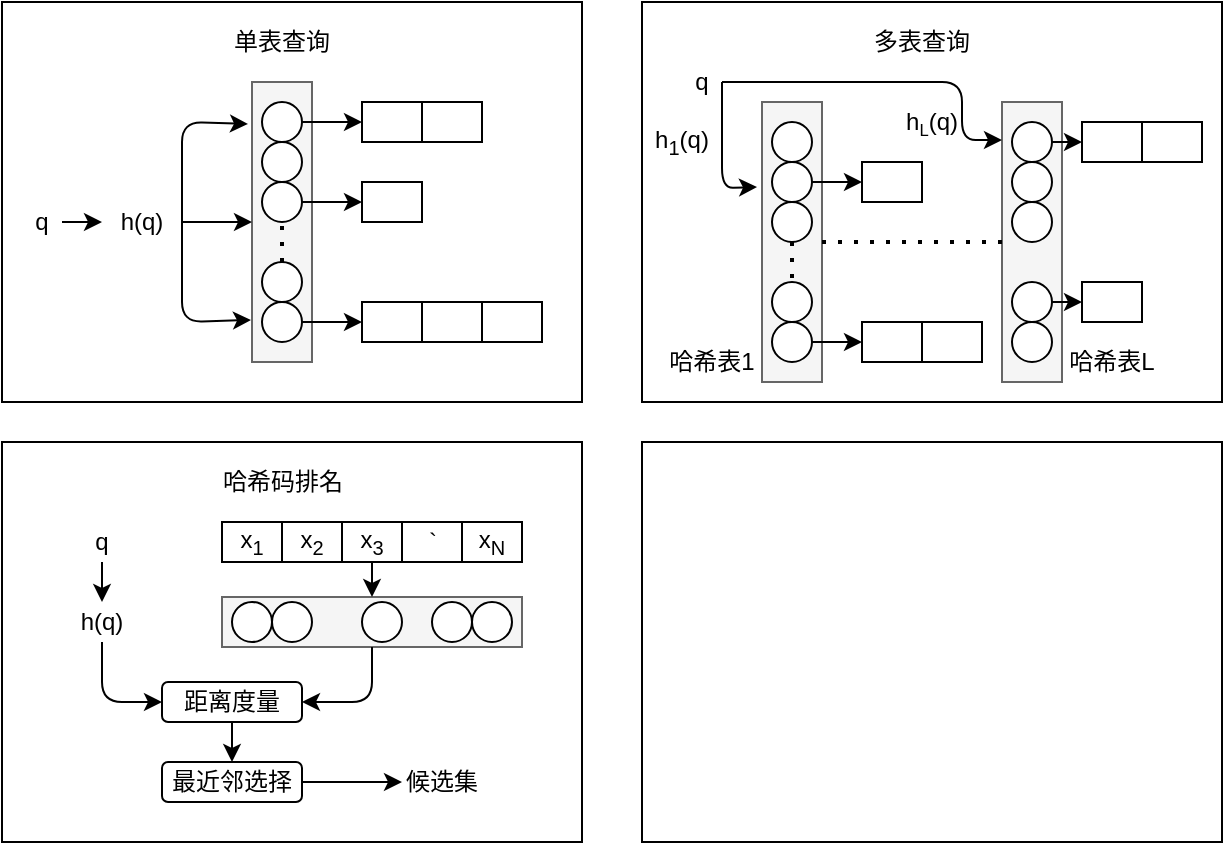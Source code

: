 <mxfile version="14.6.9" type="github">
  <diagram id="uzVWuI1P-TR0KRMASuwx" name="Page-1">
    <mxGraphModel dx="942" dy="624" grid="1" gridSize="10" guides="1" tooltips="1" connect="1" arrows="1" fold="1" page="1" pageScale="1" pageWidth="827" pageHeight="1169" math="0" shadow="0">
      <root>
        <mxCell id="0" />
        <mxCell id="1" parent="0" />
        <mxCell id="XByTLXD1ZILqwCPSWzRJ-2" value="" style="rounded=0;whiteSpace=wrap;html=1;" vertex="1" parent="1">
          <mxGeometry x="120" y="120" width="290" height="200" as="geometry" />
        </mxCell>
        <mxCell id="XByTLXD1ZILqwCPSWzRJ-3" value="" style="rounded=0;whiteSpace=wrap;html=1;" vertex="1" parent="1">
          <mxGeometry x="440" y="120" width="290" height="200" as="geometry" />
        </mxCell>
        <mxCell id="XByTLXD1ZILqwCPSWzRJ-4" value="" style="rounded=0;whiteSpace=wrap;html=1;" vertex="1" parent="1">
          <mxGeometry x="120" y="340" width="290" height="200" as="geometry" />
        </mxCell>
        <mxCell id="XByTLXD1ZILqwCPSWzRJ-5" value="" style="rounded=0;whiteSpace=wrap;html=1;" vertex="1" parent="1">
          <mxGeometry x="440" y="340" width="290" height="200" as="geometry" />
        </mxCell>
        <mxCell id="XByTLXD1ZILqwCPSWzRJ-6" value="单表查询" style="text;html=1;strokeColor=none;fillColor=none;align=center;verticalAlign=middle;whiteSpace=wrap;rounded=0;" vertex="1" parent="1">
          <mxGeometry x="230" y="130" width="60" height="20" as="geometry" />
        </mxCell>
        <mxCell id="XByTLXD1ZILqwCPSWzRJ-7" value="多表查询" style="text;html=1;strokeColor=none;fillColor=none;align=center;verticalAlign=middle;whiteSpace=wrap;rounded=0;" vertex="1" parent="1">
          <mxGeometry x="555" y="130" width="50" height="20" as="geometry" />
        </mxCell>
        <mxCell id="XByTLXD1ZILqwCPSWzRJ-8" value="" style="rounded=0;whiteSpace=wrap;html=1;fillColor=#f5f5f5;strokeColor=#666666;fontColor=#333333;" vertex="1" parent="1">
          <mxGeometry x="245" y="160" width="30" height="140" as="geometry" />
        </mxCell>
        <mxCell id="XByTLXD1ZILqwCPSWzRJ-9" value="q" style="text;html=1;strokeColor=none;fillColor=none;align=center;verticalAlign=middle;whiteSpace=wrap;rounded=0;" vertex="1" parent="1">
          <mxGeometry x="130" y="220" width="20" height="20" as="geometry" />
        </mxCell>
        <mxCell id="XByTLXD1ZILqwCPSWzRJ-10" value="h(q)" style="text;html=1;strokeColor=none;fillColor=none;align=center;verticalAlign=middle;whiteSpace=wrap;rounded=0;" vertex="1" parent="1">
          <mxGeometry x="170" y="220" width="40" height="20" as="geometry" />
        </mxCell>
        <mxCell id="XByTLXD1ZILqwCPSWzRJ-11" value="" style="endArrow=classic;html=1;exitX=1;exitY=0.5;exitDx=0;exitDy=0;entryX=0;entryY=0.5;entryDx=0;entryDy=0;" edge="1" parent="1" source="XByTLXD1ZILqwCPSWzRJ-9" target="XByTLXD1ZILqwCPSWzRJ-10">
          <mxGeometry width="50" height="50" relative="1" as="geometry">
            <mxPoint x="160" y="310" as="sourcePoint" />
            <mxPoint x="210" y="260" as="targetPoint" />
          </mxGeometry>
        </mxCell>
        <mxCell id="XByTLXD1ZILqwCPSWzRJ-12" value="" style="endArrow=classic;html=1;exitX=1;exitY=0.5;exitDx=0;exitDy=0;entryX=0;entryY=0.5;entryDx=0;entryDy=0;" edge="1" parent="1" source="XByTLXD1ZILqwCPSWzRJ-10" target="XByTLXD1ZILqwCPSWzRJ-8">
          <mxGeometry width="50" height="50" relative="1" as="geometry">
            <mxPoint x="200" y="260" as="sourcePoint" />
            <mxPoint x="250" y="210" as="targetPoint" />
          </mxGeometry>
        </mxCell>
        <mxCell id="XByTLXD1ZILqwCPSWzRJ-13" value="" style="endArrow=classic;html=1;exitX=1;exitY=0.5;exitDx=0;exitDy=0;entryX=-0.067;entryY=0.15;entryDx=0;entryDy=0;entryPerimeter=0;" edge="1" parent="1" source="XByTLXD1ZILqwCPSWzRJ-10" target="XByTLXD1ZILqwCPSWzRJ-8">
          <mxGeometry width="50" height="50" relative="1" as="geometry">
            <mxPoint x="180" y="310" as="sourcePoint" />
            <mxPoint x="60" y="310" as="targetPoint" />
            <Array as="points">
              <mxPoint x="210" y="180" />
            </Array>
          </mxGeometry>
        </mxCell>
        <mxCell id="XByTLXD1ZILqwCPSWzRJ-14" value="" style="endArrow=classic;html=1;exitX=1;exitY=0.5;exitDx=0;exitDy=0;entryX=-0.017;entryY=0.85;entryDx=0;entryDy=0;entryPerimeter=0;" edge="1" parent="1" source="XByTLXD1ZILqwCPSWzRJ-10" target="XByTLXD1ZILqwCPSWzRJ-8">
          <mxGeometry width="50" height="50" relative="1" as="geometry">
            <mxPoint x="180" y="310" as="sourcePoint" />
            <mxPoint x="230" y="260" as="targetPoint" />
            <Array as="points">
              <mxPoint x="210" y="280" />
            </Array>
          </mxGeometry>
        </mxCell>
        <mxCell id="XByTLXD1ZILqwCPSWzRJ-15" value="" style="ellipse;whiteSpace=wrap;html=1;aspect=fixed;" vertex="1" parent="1">
          <mxGeometry x="250" y="170" width="20" height="20" as="geometry" />
        </mxCell>
        <mxCell id="XByTLXD1ZILqwCPSWzRJ-16" value="" style="ellipse;whiteSpace=wrap;html=1;aspect=fixed;" vertex="1" parent="1">
          <mxGeometry x="250" y="190" width="20" height="20" as="geometry" />
        </mxCell>
        <mxCell id="XByTLXD1ZILqwCPSWzRJ-17" value="" style="ellipse;whiteSpace=wrap;html=1;aspect=fixed;" vertex="1" parent="1">
          <mxGeometry x="250" y="210" width="20" height="20" as="geometry" />
        </mxCell>
        <mxCell id="XByTLXD1ZILqwCPSWzRJ-19" value="" style="ellipse;whiteSpace=wrap;html=1;aspect=fixed;" vertex="1" parent="1">
          <mxGeometry x="250" y="270" width="20" height="20" as="geometry" />
        </mxCell>
        <mxCell id="XByTLXD1ZILqwCPSWzRJ-20" value="" style="ellipse;whiteSpace=wrap;html=1;aspect=fixed;" vertex="1" parent="1">
          <mxGeometry x="250" y="250" width="20" height="20" as="geometry" />
        </mxCell>
        <mxCell id="XByTLXD1ZILqwCPSWzRJ-22" value="" style="endArrow=none;dashed=1;html=1;dashPattern=1 3;strokeWidth=2;entryX=0.5;entryY=1;entryDx=0;entryDy=0;exitX=0.5;exitY=0;exitDx=0;exitDy=0;" edge="1" parent="1" source="XByTLXD1ZILqwCPSWzRJ-20" target="XByTLXD1ZILqwCPSWzRJ-17">
          <mxGeometry width="50" height="50" relative="1" as="geometry">
            <mxPoint x="390" y="330" as="sourcePoint" />
            <mxPoint x="440" y="280" as="targetPoint" />
          </mxGeometry>
        </mxCell>
        <mxCell id="XByTLXD1ZILqwCPSWzRJ-25" value="" style="endArrow=classic;html=1;entryX=0;entryY=0.5;entryDx=0;entryDy=0;" edge="1" parent="1" source="XByTLXD1ZILqwCPSWzRJ-15" target="XByTLXD1ZILqwCPSWzRJ-26">
          <mxGeometry width="50" height="50" relative="1" as="geometry">
            <mxPoint x="390" y="330" as="sourcePoint" />
            <mxPoint x="440" y="280" as="targetPoint" />
          </mxGeometry>
        </mxCell>
        <mxCell id="XByTLXD1ZILqwCPSWzRJ-26" value="" style="rounded=0;whiteSpace=wrap;html=1;" vertex="1" parent="1">
          <mxGeometry x="300" y="170" width="30" height="20" as="geometry" />
        </mxCell>
        <mxCell id="XByTLXD1ZILqwCPSWzRJ-28" value="" style="rounded=0;whiteSpace=wrap;html=1;" vertex="1" parent="1">
          <mxGeometry x="330" y="170" width="30" height="20" as="geometry" />
        </mxCell>
        <mxCell id="XByTLXD1ZILqwCPSWzRJ-29" value="" style="rounded=0;whiteSpace=wrap;html=1;" vertex="1" parent="1">
          <mxGeometry x="300" y="270" width="30" height="20" as="geometry" />
        </mxCell>
        <mxCell id="XByTLXD1ZILqwCPSWzRJ-30" value="" style="rounded=0;whiteSpace=wrap;html=1;" vertex="1" parent="1">
          <mxGeometry x="330" y="270" width="30" height="20" as="geometry" />
        </mxCell>
        <mxCell id="XByTLXD1ZILqwCPSWzRJ-31" value="" style="rounded=0;whiteSpace=wrap;html=1;" vertex="1" parent="1">
          <mxGeometry x="360" y="270" width="30" height="20" as="geometry" />
        </mxCell>
        <mxCell id="XByTLXD1ZILqwCPSWzRJ-32" value="" style="endArrow=classic;html=1;exitX=1;exitY=0.5;exitDx=0;exitDy=0;" edge="1" parent="1" source="XByTLXD1ZILqwCPSWzRJ-19">
          <mxGeometry width="50" height="50" relative="1" as="geometry">
            <mxPoint x="390" y="330" as="sourcePoint" />
            <mxPoint x="300" y="280" as="targetPoint" />
          </mxGeometry>
        </mxCell>
        <mxCell id="XByTLXD1ZILqwCPSWzRJ-33" value="" style="rounded=0;whiteSpace=wrap;html=1;" vertex="1" parent="1">
          <mxGeometry x="300" y="210" width="30" height="20" as="geometry" />
        </mxCell>
        <mxCell id="XByTLXD1ZILqwCPSWzRJ-34" value="" style="endArrow=classic;html=1;entryX=0;entryY=0.5;entryDx=0;entryDy=0;exitX=1;exitY=0.5;exitDx=0;exitDy=0;" edge="1" parent="1" source="XByTLXD1ZILqwCPSWzRJ-17" target="XByTLXD1ZILqwCPSWzRJ-33">
          <mxGeometry width="50" height="50" relative="1" as="geometry">
            <mxPoint x="280" y="190" as="sourcePoint" />
            <mxPoint x="310" y="190" as="targetPoint" />
          </mxGeometry>
        </mxCell>
        <mxCell id="XByTLXD1ZILqwCPSWzRJ-35" value="哈希码排名" style="text;html=1;strokeColor=none;fillColor=none;align=center;verticalAlign=middle;whiteSpace=wrap;rounded=0;" vertex="1" parent="1">
          <mxGeometry x="227.5" y="350" width="65" height="20" as="geometry" />
        </mxCell>
        <mxCell id="XByTLXD1ZILqwCPSWzRJ-41" value="" style="rounded=0;whiteSpace=wrap;html=1;fillColor=#f5f5f5;strokeColor=#666666;fontColor=#333333;" vertex="1" parent="1">
          <mxGeometry x="500" y="170" width="30" height="140" as="geometry" />
        </mxCell>
        <mxCell id="XByTLXD1ZILqwCPSWzRJ-42" value="" style="ellipse;whiteSpace=wrap;html=1;aspect=fixed;" vertex="1" parent="1">
          <mxGeometry x="505" y="180" width="20" height="20" as="geometry" />
        </mxCell>
        <mxCell id="XByTLXD1ZILqwCPSWzRJ-43" value="" style="ellipse;whiteSpace=wrap;html=1;aspect=fixed;" vertex="1" parent="1">
          <mxGeometry x="505" y="220" width="20" height="20" as="geometry" />
        </mxCell>
        <mxCell id="XByTLXD1ZILqwCPSWzRJ-44" value="" style="ellipse;whiteSpace=wrap;html=1;aspect=fixed;" vertex="1" parent="1">
          <mxGeometry x="505" y="260" width="20" height="20" as="geometry" />
        </mxCell>
        <mxCell id="XByTLXD1ZILqwCPSWzRJ-45" value="" style="rounded=0;whiteSpace=wrap;html=1;fillColor=#f5f5f5;strokeColor=#666666;fontColor=#333333;" vertex="1" parent="1">
          <mxGeometry x="620" y="170" width="30" height="140" as="geometry" />
        </mxCell>
        <mxCell id="XByTLXD1ZILqwCPSWzRJ-46" value="" style="ellipse;whiteSpace=wrap;html=1;aspect=fixed;" vertex="1" parent="1">
          <mxGeometry x="625" y="180" width="20" height="20" as="geometry" />
        </mxCell>
        <mxCell id="XByTLXD1ZILqwCPSWzRJ-47" value="" style="ellipse;whiteSpace=wrap;html=1;aspect=fixed;" vertex="1" parent="1">
          <mxGeometry x="625" y="220" width="20" height="20" as="geometry" />
        </mxCell>
        <mxCell id="XByTLXD1ZILqwCPSWzRJ-48" value="" style="ellipse;whiteSpace=wrap;html=1;aspect=fixed;" vertex="1" parent="1">
          <mxGeometry x="625" y="260" width="20" height="20" as="geometry" />
        </mxCell>
        <mxCell id="XByTLXD1ZILqwCPSWzRJ-49" value="" style="ellipse;whiteSpace=wrap;html=1;aspect=fixed;" vertex="1" parent="1">
          <mxGeometry x="505" y="200" width="20" height="20" as="geometry" />
        </mxCell>
        <mxCell id="XByTLXD1ZILqwCPSWzRJ-50" value="" style="ellipse;whiteSpace=wrap;html=1;aspect=fixed;" vertex="1" parent="1">
          <mxGeometry x="505" y="280" width="20" height="20" as="geometry" />
        </mxCell>
        <mxCell id="XByTLXD1ZILqwCPSWzRJ-51" value="" style="ellipse;whiteSpace=wrap;html=1;aspect=fixed;" vertex="1" parent="1">
          <mxGeometry x="625" y="200" width="20" height="20" as="geometry" />
        </mxCell>
        <mxCell id="XByTLXD1ZILqwCPSWzRJ-52" value="" style="ellipse;whiteSpace=wrap;html=1;aspect=fixed;" vertex="1" parent="1">
          <mxGeometry x="625" y="280" width="20" height="20" as="geometry" />
        </mxCell>
        <mxCell id="XByTLXD1ZILqwCPSWzRJ-54" value="q" style="text;html=1;strokeColor=none;fillColor=none;align=center;verticalAlign=middle;whiteSpace=wrap;rounded=0;" vertex="1" parent="1">
          <mxGeometry x="460" y="150" width="20" height="20" as="geometry" />
        </mxCell>
        <mxCell id="XByTLXD1ZILqwCPSWzRJ-55" value="" style="endArrow=classic;html=1;exitX=1;exitY=0.5;exitDx=0;exitDy=0;entryX=0;entryY=0.136;entryDx=0;entryDy=0;entryPerimeter=0;" edge="1" parent="1" source="XByTLXD1ZILqwCPSWzRJ-54" target="XByTLXD1ZILqwCPSWzRJ-45">
          <mxGeometry width="50" height="50" relative="1" as="geometry">
            <mxPoint x="560" y="80" as="sourcePoint" />
            <mxPoint x="610" y="30" as="targetPoint" />
            <Array as="points">
              <mxPoint x="600" y="160" />
              <mxPoint x="600" y="189" />
            </Array>
          </mxGeometry>
        </mxCell>
        <mxCell id="XByTLXD1ZILqwCPSWzRJ-56" value="" style="endArrow=classic;html=1;exitX=1;exitY=0.5;exitDx=0;exitDy=0;entryX=-0.083;entryY=0.304;entryDx=0;entryDy=0;entryPerimeter=0;" edge="1" parent="1" source="XByTLXD1ZILqwCPSWzRJ-54" target="XByTLXD1ZILqwCPSWzRJ-41">
          <mxGeometry width="50" height="50" relative="1" as="geometry">
            <mxPoint x="270" y="70" as="sourcePoint" />
            <mxPoint x="320" y="20" as="targetPoint" />
            <Array as="points">
              <mxPoint x="480" y="213" />
            </Array>
          </mxGeometry>
        </mxCell>
        <mxCell id="XByTLXD1ZILqwCPSWzRJ-57" value="" style="endArrow=none;dashed=1;html=1;dashPattern=1 3;strokeWidth=2;entryX=0.5;entryY=0;entryDx=0;entryDy=0;exitX=0.5;exitY=1;exitDx=0;exitDy=0;" edge="1" parent="1" source="XByTLXD1ZILqwCPSWzRJ-43" target="XByTLXD1ZILqwCPSWzRJ-44">
          <mxGeometry width="50" height="50" relative="1" as="geometry">
            <mxPoint x="560" y="60" as="sourcePoint" />
            <mxPoint x="610" y="10" as="targetPoint" />
          </mxGeometry>
        </mxCell>
        <mxCell id="XByTLXD1ZILqwCPSWzRJ-58" value="" style="endArrow=none;dashed=1;html=1;dashPattern=1 3;strokeWidth=2;exitX=1;exitY=0.5;exitDx=0;exitDy=0;entryX=0;entryY=0.5;entryDx=0;entryDy=0;" edge="1" parent="1" source="XByTLXD1ZILqwCPSWzRJ-41" target="XByTLXD1ZILqwCPSWzRJ-45">
          <mxGeometry width="50" height="50" relative="1" as="geometry">
            <mxPoint x="550" y="270" as="sourcePoint" />
            <mxPoint x="600" y="220" as="targetPoint" />
          </mxGeometry>
        </mxCell>
        <mxCell id="XByTLXD1ZILqwCPSWzRJ-59" value="" style="rounded=0;whiteSpace=wrap;html=1;" vertex="1" parent="1">
          <mxGeometry x="550" y="200" width="30" height="20" as="geometry" />
        </mxCell>
        <mxCell id="XByTLXD1ZILqwCPSWzRJ-60" value="" style="endArrow=classic;html=1;exitX=1;exitY=0.5;exitDx=0;exitDy=0;entryX=0;entryY=0.5;entryDx=0;entryDy=0;" edge="1" parent="1" source="XByTLXD1ZILqwCPSWzRJ-49" target="XByTLXD1ZILqwCPSWzRJ-59">
          <mxGeometry width="50" height="50" relative="1" as="geometry">
            <mxPoint x="580" y="60" as="sourcePoint" />
            <mxPoint x="630" y="10" as="targetPoint" />
          </mxGeometry>
        </mxCell>
        <mxCell id="XByTLXD1ZILqwCPSWzRJ-61" value="" style="rounded=0;whiteSpace=wrap;html=1;" vertex="1" parent="1">
          <mxGeometry x="550" y="280" width="30" height="20" as="geometry" />
        </mxCell>
        <mxCell id="XByTLXD1ZILqwCPSWzRJ-62" value="" style="endArrow=classic;html=1;exitX=1;exitY=0.5;exitDx=0;exitDy=0;entryX=0;entryY=0.5;entryDx=0;entryDy=0;" edge="1" parent="1" source="XByTLXD1ZILqwCPSWzRJ-50" target="XByTLXD1ZILqwCPSWzRJ-61">
          <mxGeometry width="50" height="50" relative="1" as="geometry">
            <mxPoint x="540" y="380" as="sourcePoint" />
            <mxPoint x="590" y="330" as="targetPoint" />
          </mxGeometry>
        </mxCell>
        <mxCell id="XByTLXD1ZILqwCPSWzRJ-63" value="" style="rounded=0;whiteSpace=wrap;html=1;" vertex="1" parent="1">
          <mxGeometry x="580" y="280" width="30" height="20" as="geometry" />
        </mxCell>
        <mxCell id="XByTLXD1ZILqwCPSWzRJ-64" value="" style="rounded=0;whiteSpace=wrap;html=1;" vertex="1" parent="1">
          <mxGeometry x="660" y="180" width="30" height="20" as="geometry" />
        </mxCell>
        <mxCell id="XByTLXD1ZILqwCPSWzRJ-65" value="" style="rounded=0;whiteSpace=wrap;html=1;" vertex="1" parent="1">
          <mxGeometry x="690" y="180" width="30" height="20" as="geometry" />
        </mxCell>
        <mxCell id="XByTLXD1ZILqwCPSWzRJ-66" value="" style="endArrow=classic;html=1;exitX=1;exitY=0.5;exitDx=0;exitDy=0;entryX=0;entryY=0.5;entryDx=0;entryDy=0;" edge="1" parent="1" source="XByTLXD1ZILqwCPSWzRJ-46" target="XByTLXD1ZILqwCPSWzRJ-64">
          <mxGeometry width="50" height="50" relative="1" as="geometry">
            <mxPoint x="730" y="90" as="sourcePoint" />
            <mxPoint x="780" y="40" as="targetPoint" />
          </mxGeometry>
        </mxCell>
        <mxCell id="XByTLXD1ZILqwCPSWzRJ-67" value="" style="rounded=0;whiteSpace=wrap;html=1;" vertex="1" parent="1">
          <mxGeometry x="660" y="260" width="30" height="20" as="geometry" />
        </mxCell>
        <mxCell id="XByTLXD1ZILqwCPSWzRJ-68" value="" style="endArrow=classic;html=1;exitX=1;exitY=0.5;exitDx=0;exitDy=0;entryX=0;entryY=0.5;entryDx=0;entryDy=0;" edge="1" parent="1" source="XByTLXD1ZILqwCPSWzRJ-48" target="XByTLXD1ZILqwCPSWzRJ-67">
          <mxGeometry width="50" height="50" relative="1" as="geometry">
            <mxPoint x="680" y="90" as="sourcePoint" />
            <mxPoint x="730" y="40" as="targetPoint" />
          </mxGeometry>
        </mxCell>
        <mxCell id="XByTLXD1ZILqwCPSWzRJ-69" value="哈希表1" style="text;html=1;strokeColor=none;fillColor=none;align=center;verticalAlign=middle;whiteSpace=wrap;rounded=0;" vertex="1" parent="1">
          <mxGeometry x="450" y="290" width="50" height="20" as="geometry" />
        </mxCell>
        <mxCell id="XByTLXD1ZILqwCPSWzRJ-70" value="h&lt;sub&gt;1&lt;/sub&gt;(q)" style="text;html=1;strokeColor=none;fillColor=none;align=center;verticalAlign=middle;whiteSpace=wrap;rounded=0;" vertex="1" parent="1">
          <mxGeometry x="440" y="180" width="40" height="20" as="geometry" />
        </mxCell>
        <mxCell id="XByTLXD1ZILqwCPSWzRJ-71" value="h&lt;span style=&quot;font-size: 10px&quot;&gt;&lt;sub&gt;L&lt;/sub&gt;&lt;/span&gt;(q)" style="text;html=1;strokeColor=none;fillColor=none;align=center;verticalAlign=middle;whiteSpace=wrap;rounded=0;" vertex="1" parent="1">
          <mxGeometry x="565" y="170" width="40" height="20" as="geometry" />
        </mxCell>
        <mxCell id="XByTLXD1ZILqwCPSWzRJ-72" value="哈希表L" style="text;html=1;strokeColor=none;fillColor=none;align=center;verticalAlign=middle;whiteSpace=wrap;rounded=0;" vertex="1" parent="1">
          <mxGeometry x="650" y="290" width="50" height="20" as="geometry" />
        </mxCell>
        <mxCell id="XByTLXD1ZILqwCPSWzRJ-73" value="q" style="text;html=1;strokeColor=none;fillColor=none;align=center;verticalAlign=middle;whiteSpace=wrap;rounded=0;" vertex="1" parent="1">
          <mxGeometry x="150" y="380" width="40" height="20" as="geometry" />
        </mxCell>
        <mxCell id="XByTLXD1ZILqwCPSWzRJ-74" value="h(q)" style="text;html=1;strokeColor=none;fillColor=none;align=center;verticalAlign=middle;whiteSpace=wrap;rounded=0;" vertex="1" parent="1">
          <mxGeometry x="150" y="420" width="40" height="20" as="geometry" />
        </mxCell>
        <mxCell id="XByTLXD1ZILqwCPSWzRJ-75" value="" style="endArrow=classic;html=1;exitX=0.5;exitY=1;exitDx=0;exitDy=0;entryX=0.5;entryY=0;entryDx=0;entryDy=0;" edge="1" parent="1" source="XByTLXD1ZILqwCPSWzRJ-73" target="XByTLXD1ZILqwCPSWzRJ-74">
          <mxGeometry width="50" height="50" relative="1" as="geometry">
            <mxPoint x="50" y="430" as="sourcePoint" />
            <mxPoint x="100" y="380" as="targetPoint" />
          </mxGeometry>
        </mxCell>
        <mxCell id="XByTLXD1ZILqwCPSWzRJ-76" value="距离度量" style="rounded=1;whiteSpace=wrap;html=1;" vertex="1" parent="1">
          <mxGeometry x="200" y="460" width="70" height="20" as="geometry" />
        </mxCell>
        <mxCell id="XByTLXD1ZILqwCPSWzRJ-78" value="" style="endArrow=classic;html=1;exitX=0.5;exitY=1;exitDx=0;exitDy=0;entryX=0;entryY=0.5;entryDx=0;entryDy=0;" edge="1" parent="1" source="XByTLXD1ZILqwCPSWzRJ-74" target="XByTLXD1ZILqwCPSWzRJ-76">
          <mxGeometry width="50" height="50" relative="1" as="geometry">
            <mxPoint x="30" y="460" as="sourcePoint" />
            <mxPoint x="80" y="410" as="targetPoint" />
            <Array as="points">
              <mxPoint x="170" y="470" />
            </Array>
          </mxGeometry>
        </mxCell>
        <mxCell id="XByTLXD1ZILqwCPSWzRJ-80" value="x&lt;sub&gt;1&lt;/sub&gt;" style="rounded=0;whiteSpace=wrap;html=1;" vertex="1" parent="1">
          <mxGeometry x="230" y="380" width="30" height="20" as="geometry" />
        </mxCell>
        <mxCell id="XByTLXD1ZILqwCPSWzRJ-81" value="x&lt;sub&gt;2&lt;/sub&gt;" style="rounded=0;whiteSpace=wrap;html=1;" vertex="1" parent="1">
          <mxGeometry x="260" y="380" width="30" height="20" as="geometry" />
        </mxCell>
        <mxCell id="XByTLXD1ZILqwCPSWzRJ-82" value="x&lt;sub&gt;3&lt;/sub&gt;" style="rounded=0;whiteSpace=wrap;html=1;" vertex="1" parent="1">
          <mxGeometry x="290" y="380" width="30" height="20" as="geometry" />
        </mxCell>
        <mxCell id="XByTLXD1ZILqwCPSWzRJ-83" value="```" style="rounded=0;whiteSpace=wrap;html=1;" vertex="1" parent="1">
          <mxGeometry x="320" y="380" width="30" height="20" as="geometry" />
        </mxCell>
        <mxCell id="XByTLXD1ZILqwCPSWzRJ-84" value="x&lt;sub&gt;N&lt;/sub&gt;" style="rounded=0;whiteSpace=wrap;html=1;" vertex="1" parent="1">
          <mxGeometry x="350" y="380" width="30" height="20" as="geometry" />
        </mxCell>
        <mxCell id="XByTLXD1ZILqwCPSWzRJ-87" value="" style="rounded=0;whiteSpace=wrap;html=1;fillColor=#f5f5f5;strokeColor=#666666;fontColor=#333333;" vertex="1" parent="1">
          <mxGeometry x="230" y="417.5" width="150" height="25" as="geometry" />
        </mxCell>
        <mxCell id="XByTLXD1ZILqwCPSWzRJ-88" value="" style="ellipse;whiteSpace=wrap;html=1;aspect=fixed;" vertex="1" parent="1">
          <mxGeometry x="255" y="420" width="20" height="20" as="geometry" />
        </mxCell>
        <mxCell id="XByTLXD1ZILqwCPSWzRJ-89" value="" style="ellipse;whiteSpace=wrap;html=1;aspect=fixed;" vertex="1" parent="1">
          <mxGeometry x="355" y="420" width="20" height="20" as="geometry" />
        </mxCell>
        <mxCell id="XByTLXD1ZILqwCPSWzRJ-91" value="" style="ellipse;whiteSpace=wrap;html=1;aspect=fixed;" vertex="1" parent="1">
          <mxGeometry x="335" y="420" width="20" height="20" as="geometry" />
        </mxCell>
        <mxCell id="XByTLXD1ZILqwCPSWzRJ-92" value="" style="ellipse;whiteSpace=wrap;html=1;aspect=fixed;" vertex="1" parent="1">
          <mxGeometry x="235" y="420" width="20" height="20" as="geometry" />
        </mxCell>
        <mxCell id="XByTLXD1ZILqwCPSWzRJ-93" value="" style="ellipse;whiteSpace=wrap;html=1;aspect=fixed;" vertex="1" parent="1">
          <mxGeometry x="300" y="420" width="20" height="20" as="geometry" />
        </mxCell>
        <mxCell id="XByTLXD1ZILqwCPSWzRJ-98" value="" style="endArrow=classic;html=1;exitX=0.5;exitY=1;exitDx=0;exitDy=0;entryX=0.5;entryY=0;entryDx=0;entryDy=0;" edge="1" parent="1" source="XByTLXD1ZILqwCPSWzRJ-82" target="XByTLXD1ZILqwCPSWzRJ-87">
          <mxGeometry width="50" height="50" relative="1" as="geometry">
            <mxPoint x="390" y="420" as="sourcePoint" />
            <mxPoint x="440" y="370" as="targetPoint" />
          </mxGeometry>
        </mxCell>
        <mxCell id="XByTLXD1ZILqwCPSWzRJ-99" value="" style="endArrow=classic;html=1;exitX=0.5;exitY=1;exitDx=0;exitDy=0;entryX=1;entryY=0.5;entryDx=0;entryDy=0;" edge="1" parent="1" source="XByTLXD1ZILqwCPSWzRJ-87" target="XByTLXD1ZILqwCPSWzRJ-76">
          <mxGeometry width="50" height="50" relative="1" as="geometry">
            <mxPoint x="310" y="650" as="sourcePoint" />
            <mxPoint x="360" y="600" as="targetPoint" />
            <Array as="points">
              <mxPoint x="305" y="470" />
            </Array>
          </mxGeometry>
        </mxCell>
        <mxCell id="XByTLXD1ZILqwCPSWzRJ-100" value="最近邻选择" style="rounded=1;whiteSpace=wrap;html=1;" vertex="1" parent="1">
          <mxGeometry x="200" y="500" width="70" height="20" as="geometry" />
        </mxCell>
        <mxCell id="XByTLXD1ZILqwCPSWzRJ-101" value="" style="endArrow=classic;html=1;exitX=0.5;exitY=1;exitDx=0;exitDy=0;entryX=0.5;entryY=0;entryDx=0;entryDy=0;" edge="1" parent="1" source="XByTLXD1ZILqwCPSWzRJ-76" target="XByTLXD1ZILqwCPSWzRJ-100">
          <mxGeometry width="50" height="50" relative="1" as="geometry">
            <mxPoint x="390" y="410" as="sourcePoint" />
            <mxPoint x="440" y="360" as="targetPoint" />
          </mxGeometry>
        </mxCell>
        <mxCell id="XByTLXD1ZILqwCPSWzRJ-102" value="候选集" style="text;html=1;strokeColor=none;fillColor=none;align=center;verticalAlign=middle;whiteSpace=wrap;rounded=0;" vertex="1" parent="1">
          <mxGeometry x="320" y="500" width="40" height="20" as="geometry" />
        </mxCell>
        <mxCell id="XByTLXD1ZILqwCPSWzRJ-103" value="" style="endArrow=classic;html=1;exitX=1;exitY=0.5;exitDx=0;exitDy=0;entryX=0;entryY=0.5;entryDx=0;entryDy=0;" edge="1" parent="1" source="XByTLXD1ZILqwCPSWzRJ-100" target="XByTLXD1ZILqwCPSWzRJ-102">
          <mxGeometry width="50" height="50" relative="1" as="geometry">
            <mxPoint x="240" y="640" as="sourcePoint" />
            <mxPoint x="290" y="590" as="targetPoint" />
          </mxGeometry>
        </mxCell>
      </root>
    </mxGraphModel>
  </diagram>
</mxfile>

